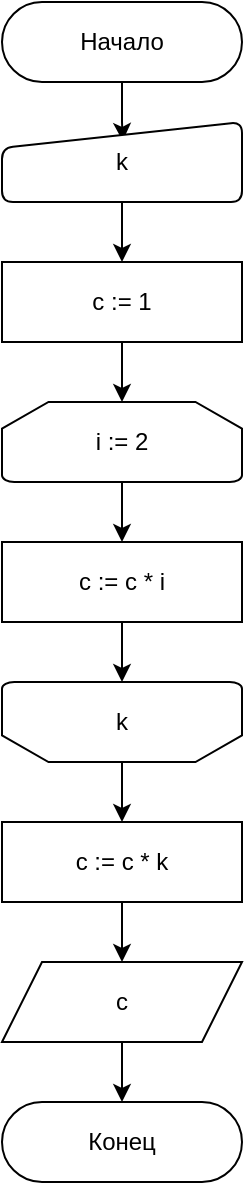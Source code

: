 <mxfile version="22.1.2" type="device">
  <diagram id="8rJtg9jcF6wntet2b0xd" name="11">
    <mxGraphModel dx="874" dy="1238" grid="1" gridSize="10" guides="1" tooltips="1" connect="1" arrows="1" fold="1" page="1" pageScale="1" pageWidth="827" pageHeight="1169" math="0" shadow="0">
      <root>
        <mxCell id="0" />
        <mxCell id="1" parent="0" />
        <mxCell id="OZ1Vfy1bdgRLmu8WDWCu-1" style="edgeStyle=orthogonalEdgeStyle;rounded=0;orthogonalLoop=1;jettySize=auto;html=1;strokeWidth=1;entryX=0.503;entryY=0.237;entryDx=0;entryDy=0;entryPerimeter=0;" parent="1" source="OZ1Vfy1bdgRLmu8WDWCu-2" target="OZ1Vfy1bdgRLmu8WDWCu-4" edge="1">
          <mxGeometry relative="1" as="geometry">
            <mxPoint x="220" y="110" as="targetPoint" />
          </mxGeometry>
        </mxCell>
        <mxCell id="OZ1Vfy1bdgRLmu8WDWCu-2" value="Начало" style="rounded=1;whiteSpace=wrap;html=1;arcSize=50;strokeWidth=1;" parent="1" vertex="1">
          <mxGeometry x="160" y="40" width="120" height="40" as="geometry" />
        </mxCell>
        <mxCell id="Lw7SE_ZflwtWmPrIWczu-2" style="edgeStyle=orthogonalEdgeStyle;rounded=0;orthogonalLoop=1;jettySize=auto;html=1;" parent="1" source="OZ1Vfy1bdgRLmu8WDWCu-4" target="Lw7SE_ZflwtWmPrIWczu-1" edge="1">
          <mxGeometry relative="1" as="geometry" />
        </mxCell>
        <mxCell id="OZ1Vfy1bdgRLmu8WDWCu-4" value="k" style="html=1;strokeWidth=1;shape=manualInput;whiteSpace=wrap;rounded=1;size=13;arcSize=11;" parent="1" vertex="1">
          <mxGeometry x="160" y="100" width="120" height="40" as="geometry" />
        </mxCell>
        <mxCell id="Lw7SE_ZflwtWmPrIWczu-4" style="edgeStyle=orthogonalEdgeStyle;rounded=0;orthogonalLoop=1;jettySize=auto;html=1;" parent="1" source="Lw7SE_ZflwtWmPrIWczu-1" edge="1">
          <mxGeometry relative="1" as="geometry">
            <mxPoint x="220" y="240" as="targetPoint" />
          </mxGeometry>
        </mxCell>
        <mxCell id="Lw7SE_ZflwtWmPrIWczu-1" value="c := 1" style="rounded=0;whiteSpace=wrap;html=1;strokeWidth=1;" parent="1" vertex="1">
          <mxGeometry x="160" y="170" width="120" height="40" as="geometry" />
        </mxCell>
        <mxCell id="Lw7SE_ZflwtWmPrIWczu-15" style="edgeStyle=orthogonalEdgeStyle;rounded=0;orthogonalLoop=1;jettySize=auto;html=1;" parent="1" source="Lw7SE_ZflwtWmPrIWczu-8" target="Lw7SE_ZflwtWmPrIWczu-9" edge="1">
          <mxGeometry relative="1" as="geometry" />
        </mxCell>
        <mxCell id="Lw7SE_ZflwtWmPrIWczu-8" value="c" style="shape=parallelogram;perimeter=parallelogramPerimeter;whiteSpace=wrap;html=1;fixedSize=1;" parent="1" vertex="1">
          <mxGeometry x="160" y="520" width="120" height="40" as="geometry" />
        </mxCell>
        <mxCell id="Lw7SE_ZflwtWmPrIWczu-9" value="Конец" style="rounded=1;whiteSpace=wrap;html=1;arcSize=50;strokeWidth=1;" parent="1" vertex="1">
          <mxGeometry x="160" y="590" width="120" height="40" as="geometry" />
        </mxCell>
        <mxCell id="-MnlB71Zx33rIP29frci-24" style="edgeStyle=orthogonalEdgeStyle;rounded=0;orthogonalLoop=1;jettySize=auto;html=1;" edge="1" parent="1" source="-MnlB71Zx33rIP29frci-25" target="-MnlB71Zx33rIP29frci-27">
          <mxGeometry relative="1" as="geometry" />
        </mxCell>
        <mxCell id="-MnlB71Zx33rIP29frci-25" value="i := 2" style="strokeWidth=1;html=1;shape=mxgraph.flowchart.loop_limit;whiteSpace=wrap;" vertex="1" parent="1">
          <mxGeometry x="160" y="240" width="120" height="40" as="geometry" />
        </mxCell>
        <mxCell id="-MnlB71Zx33rIP29frci-26" style="edgeStyle=orthogonalEdgeStyle;rounded=0;orthogonalLoop=1;jettySize=auto;html=1;" edge="1" parent="1" source="-MnlB71Zx33rIP29frci-27" target="-MnlB71Zx33rIP29frci-28">
          <mxGeometry relative="1" as="geometry" />
        </mxCell>
        <mxCell id="-MnlB71Zx33rIP29frci-27" value="c := c * i" style="rounded=0;whiteSpace=wrap;html=1;strokeWidth=1;" vertex="1" parent="1">
          <mxGeometry x="160" y="310" width="120" height="40" as="geometry" />
        </mxCell>
        <mxCell id="-MnlB71Zx33rIP29frci-30" style="edgeStyle=orthogonalEdgeStyle;rounded=0;orthogonalLoop=1;jettySize=auto;html=1;" edge="1" parent="1" source="-MnlB71Zx33rIP29frci-28" target="-MnlB71Zx33rIP29frci-29">
          <mxGeometry relative="1" as="geometry" />
        </mxCell>
        <mxCell id="-MnlB71Zx33rIP29frci-28" value="k" style="strokeWidth=1;html=1;shape=mxgraph.flowchart.loop_limit;whiteSpace=wrap;direction=west;" vertex="1" parent="1">
          <mxGeometry x="160" y="380" width="120" height="40" as="geometry" />
        </mxCell>
        <mxCell id="-MnlB71Zx33rIP29frci-31" style="edgeStyle=orthogonalEdgeStyle;rounded=0;orthogonalLoop=1;jettySize=auto;html=1;" edge="1" parent="1" source="-MnlB71Zx33rIP29frci-29" target="Lw7SE_ZflwtWmPrIWczu-8">
          <mxGeometry relative="1" as="geometry" />
        </mxCell>
        <mxCell id="-MnlB71Zx33rIP29frci-29" value="c := c * k" style="rounded=0;whiteSpace=wrap;html=1;strokeWidth=1;" vertex="1" parent="1">
          <mxGeometry x="160" y="450" width="120" height="40" as="geometry" />
        </mxCell>
      </root>
    </mxGraphModel>
  </diagram>
</mxfile>
